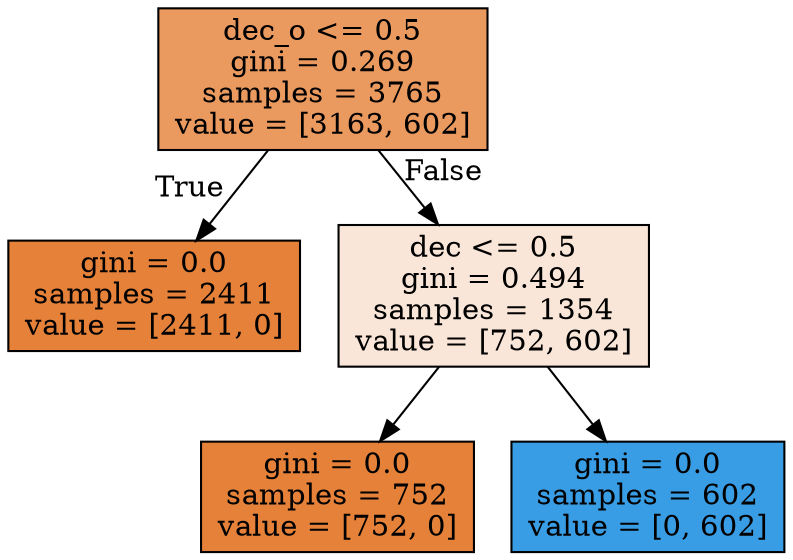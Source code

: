 digraph Tree {
node [shape=box, style="filled", color="black"] ;
0 [label="dec_o <= 0.5\ngini = 0.269\nsamples = 3765\nvalue = [3163, 602]", fillcolor="#ea995f"] ;
1 [label="gini = 0.0\nsamples = 2411\nvalue = [2411, 0]", fillcolor="#e58139"] ;
0 -> 1 [labeldistance=2.5, labelangle=45, headlabel="True"] ;
2 [label="dec <= 0.5\ngini = 0.494\nsamples = 1354\nvalue = [752, 602]", fillcolor="#fae6d8"] ;
0 -> 2 [labeldistance=2.5, labelangle=-45, headlabel="False"] ;
3 [label="gini = 0.0\nsamples = 752\nvalue = [752, 0]", fillcolor="#e58139"] ;
2 -> 3 ;
4 [label="gini = 0.0\nsamples = 602\nvalue = [0, 602]", fillcolor="#399de5"] ;
2 -> 4 ;
}
